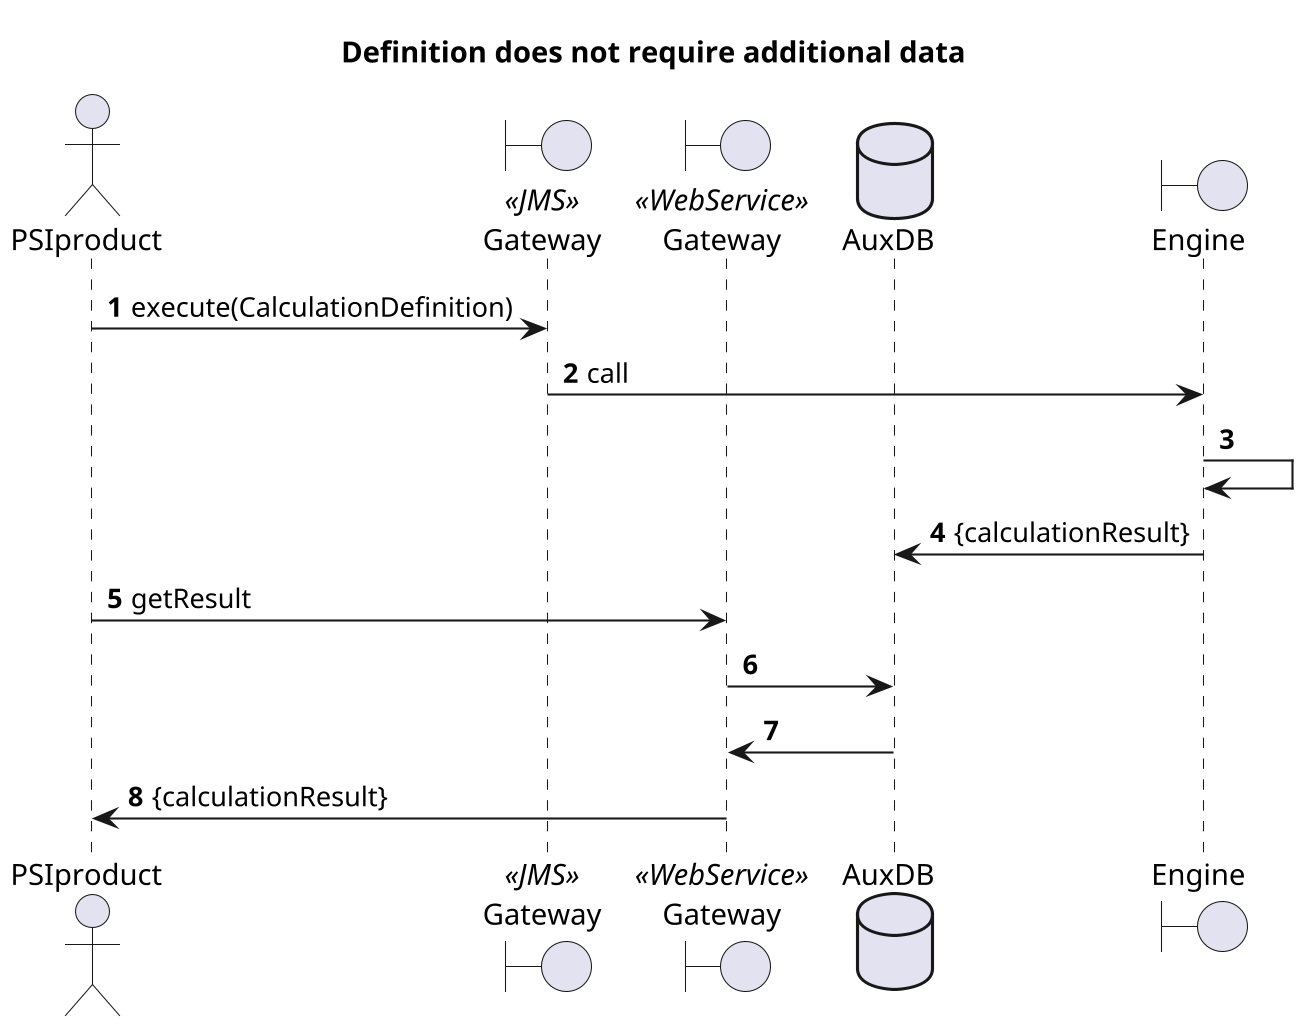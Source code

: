 @startuml
skinparam dpi 200

title Definition does not require additional data

actor PSIproduct
boundary Gateway as jms <<JMS>>
boundary Gateway as ws <<WebService>>
database AuxDB as auxdb
boundary Engine as Engine

' TODO what with scenarios when there is no data passed but for eg. TS is returned?

autonumber
PSIproduct ->jms: execute(CalculationDefinition)
jms -> Engine: call
Engine -> Engine
Engine -> auxdb: {calculationResult}
PSIproduct -> ws: getResult
ws -> auxdb
auxdb -> ws
ws -> PSIproduct: {calculationResult}

@enduml